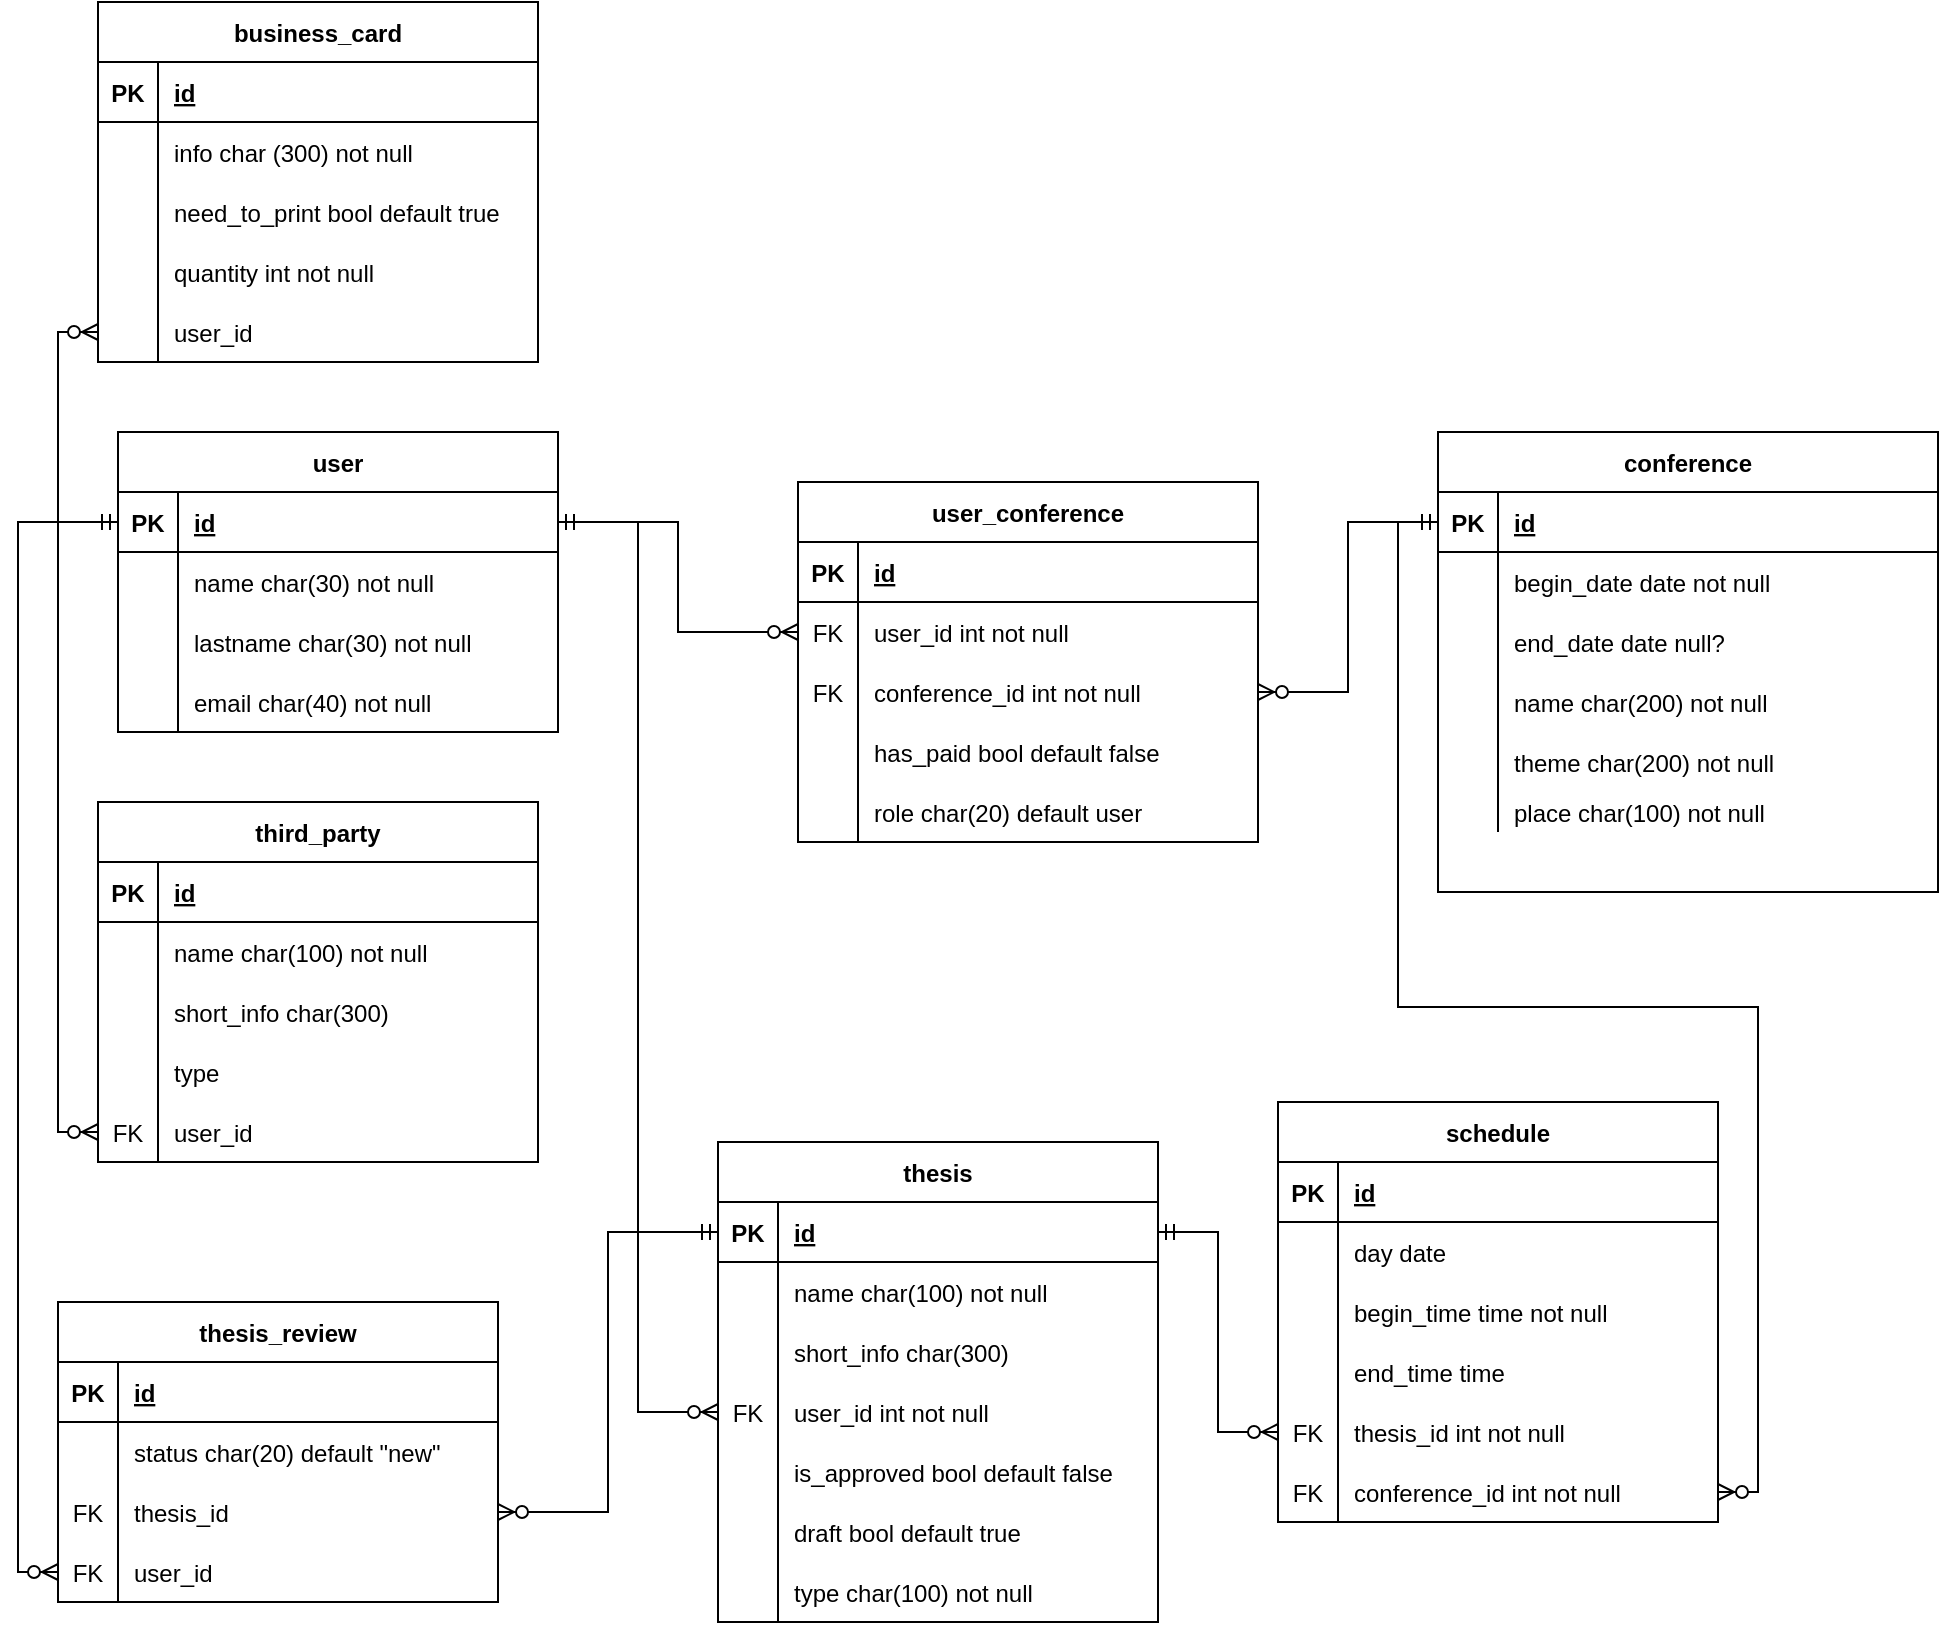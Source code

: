 <mxfile version="14.3.0" type="github">
  <diagram id="R2lEEEUBdFMjLlhIrx00" name="Page-1">
    <mxGraphModel dx="2032" dy="1842" grid="1" gridSize="10" guides="1" tooltips="1" connect="1" arrows="1" fold="1" page="1" pageScale="1" pageWidth="850" pageHeight="1100" math="0" shadow="0" extFonts="Permanent Marker^https://fonts.googleapis.com/css?family=Permanent+Marker">
      <root>
        <mxCell id="0" />
        <mxCell id="1" parent="0" />
        <mxCell id="C-vyLk0tnHw3VtMMgP7b-13" value="user" style="shape=table;startSize=30;container=1;collapsible=1;childLayout=tableLayout;fixedRows=1;rowLines=0;fontStyle=1;align=center;resizeLast=1;" parent="1" vertex="1">
          <mxGeometry x="-90" y="95" width="220" height="150" as="geometry" />
        </mxCell>
        <mxCell id="C-vyLk0tnHw3VtMMgP7b-14" value="" style="shape=partialRectangle;collapsible=0;dropTarget=0;pointerEvents=0;fillColor=none;points=[[0,0.5],[1,0.5]];portConstraint=eastwest;top=0;left=0;right=0;bottom=1;" parent="C-vyLk0tnHw3VtMMgP7b-13" vertex="1">
          <mxGeometry y="30" width="220" height="30" as="geometry" />
        </mxCell>
        <mxCell id="C-vyLk0tnHw3VtMMgP7b-15" value="PK" style="shape=partialRectangle;overflow=hidden;connectable=0;fillColor=none;top=0;left=0;bottom=0;right=0;fontStyle=1;" parent="C-vyLk0tnHw3VtMMgP7b-14" vertex="1">
          <mxGeometry width="30" height="30" as="geometry" />
        </mxCell>
        <mxCell id="C-vyLk0tnHw3VtMMgP7b-16" value="id" style="shape=partialRectangle;overflow=hidden;connectable=0;fillColor=none;top=0;left=0;bottom=0;right=0;align=left;spacingLeft=6;fontStyle=5;" parent="C-vyLk0tnHw3VtMMgP7b-14" vertex="1">
          <mxGeometry x="30" width="190" height="30" as="geometry" />
        </mxCell>
        <mxCell id="C-vyLk0tnHw3VtMMgP7b-17" value="" style="shape=partialRectangle;collapsible=0;dropTarget=0;pointerEvents=0;fillColor=none;points=[[0,0.5],[1,0.5]];portConstraint=eastwest;top=0;left=0;right=0;bottom=0;" parent="C-vyLk0tnHw3VtMMgP7b-13" vertex="1">
          <mxGeometry y="60" width="220" height="30" as="geometry" />
        </mxCell>
        <mxCell id="C-vyLk0tnHw3VtMMgP7b-18" value="" style="shape=partialRectangle;overflow=hidden;connectable=0;fillColor=none;top=0;left=0;bottom=0;right=0;" parent="C-vyLk0tnHw3VtMMgP7b-17" vertex="1">
          <mxGeometry width="30" height="30" as="geometry" />
        </mxCell>
        <mxCell id="C-vyLk0tnHw3VtMMgP7b-19" value="name char(30) not null" style="shape=partialRectangle;overflow=hidden;connectable=0;fillColor=none;top=0;left=0;bottom=0;right=0;align=left;spacingLeft=6;" parent="C-vyLk0tnHw3VtMMgP7b-17" vertex="1">
          <mxGeometry x="30" width="190" height="30" as="geometry" />
        </mxCell>
        <mxCell id="C-vyLk0tnHw3VtMMgP7b-20" value="" style="shape=partialRectangle;collapsible=0;dropTarget=0;pointerEvents=0;fillColor=none;points=[[0,0.5],[1,0.5]];portConstraint=eastwest;top=0;left=0;right=0;bottom=0;" parent="C-vyLk0tnHw3VtMMgP7b-13" vertex="1">
          <mxGeometry y="90" width="220" height="30" as="geometry" />
        </mxCell>
        <mxCell id="C-vyLk0tnHw3VtMMgP7b-21" value="" style="shape=partialRectangle;overflow=hidden;connectable=0;fillColor=none;top=0;left=0;bottom=0;right=0;" parent="C-vyLk0tnHw3VtMMgP7b-20" vertex="1">
          <mxGeometry width="30" height="30" as="geometry" />
        </mxCell>
        <mxCell id="C-vyLk0tnHw3VtMMgP7b-22" value="lastname char(30) not null" style="shape=partialRectangle;overflow=hidden;connectable=0;fillColor=none;top=0;left=0;bottom=0;right=0;align=left;spacingLeft=6;" parent="C-vyLk0tnHw3VtMMgP7b-20" vertex="1">
          <mxGeometry x="30" width="190" height="30" as="geometry" />
        </mxCell>
        <mxCell id="BQBNPFfTGPCwCgeA7Mjn-11" value="" style="shape=partialRectangle;collapsible=0;dropTarget=0;pointerEvents=0;fillColor=none;points=[[0,0.5],[1,0.5]];portConstraint=eastwest;top=0;left=0;right=0;bottom=0;" parent="C-vyLk0tnHw3VtMMgP7b-13" vertex="1">
          <mxGeometry y="120" width="220" height="30" as="geometry" />
        </mxCell>
        <mxCell id="BQBNPFfTGPCwCgeA7Mjn-12" value="" style="shape=partialRectangle;overflow=hidden;connectable=0;fillColor=none;top=0;left=0;bottom=0;right=0;" parent="BQBNPFfTGPCwCgeA7Mjn-11" vertex="1">
          <mxGeometry width="30" height="30" as="geometry" />
        </mxCell>
        <mxCell id="BQBNPFfTGPCwCgeA7Mjn-13" value="email char(40) not null" style="shape=partialRectangle;overflow=hidden;connectable=0;fillColor=none;top=0;left=0;bottom=0;right=0;align=left;spacingLeft=6;" parent="BQBNPFfTGPCwCgeA7Mjn-11" vertex="1">
          <mxGeometry x="30" width="190" height="30" as="geometry" />
        </mxCell>
        <mxCell id="BQBNPFfTGPCwCgeA7Mjn-1" value="conference" style="shape=table;startSize=30;container=1;collapsible=1;childLayout=tableLayout;fixedRows=1;rowLines=0;fontStyle=1;align=center;resizeLast=1;" parent="1" vertex="1">
          <mxGeometry x="570" y="95" width="250" height="230" as="geometry" />
        </mxCell>
        <mxCell id="BQBNPFfTGPCwCgeA7Mjn-2" value="" style="shape=partialRectangle;collapsible=0;dropTarget=0;pointerEvents=0;fillColor=none;points=[[0,0.5],[1,0.5]];portConstraint=eastwest;top=0;left=0;right=0;bottom=1;" parent="BQBNPFfTGPCwCgeA7Mjn-1" vertex="1">
          <mxGeometry y="30" width="250" height="30" as="geometry" />
        </mxCell>
        <mxCell id="BQBNPFfTGPCwCgeA7Mjn-3" value="PK" style="shape=partialRectangle;overflow=hidden;connectable=0;fillColor=none;top=0;left=0;bottom=0;right=0;fontStyle=1;" parent="BQBNPFfTGPCwCgeA7Mjn-2" vertex="1">
          <mxGeometry width="30" height="30" as="geometry" />
        </mxCell>
        <mxCell id="BQBNPFfTGPCwCgeA7Mjn-4" value="id" style="shape=partialRectangle;overflow=hidden;connectable=0;fillColor=none;top=0;left=0;bottom=0;right=0;align=left;spacingLeft=6;fontStyle=5;" parent="BQBNPFfTGPCwCgeA7Mjn-2" vertex="1">
          <mxGeometry x="30" width="220" height="30" as="geometry" />
        </mxCell>
        <mxCell id="BQBNPFfTGPCwCgeA7Mjn-5" value="" style="shape=partialRectangle;collapsible=0;dropTarget=0;pointerEvents=0;fillColor=none;points=[[0,0.5],[1,0.5]];portConstraint=eastwest;top=0;left=0;right=0;bottom=0;" parent="BQBNPFfTGPCwCgeA7Mjn-1" vertex="1">
          <mxGeometry y="60" width="250" height="30" as="geometry" />
        </mxCell>
        <mxCell id="BQBNPFfTGPCwCgeA7Mjn-6" value="" style="shape=partialRectangle;overflow=hidden;connectable=0;fillColor=none;top=0;left=0;bottom=0;right=0;" parent="BQBNPFfTGPCwCgeA7Mjn-5" vertex="1">
          <mxGeometry width="30" height="30" as="geometry" />
        </mxCell>
        <mxCell id="BQBNPFfTGPCwCgeA7Mjn-7" value="begin_date date not null" style="shape=partialRectangle;overflow=hidden;connectable=0;fillColor=none;top=0;left=0;bottom=0;right=0;align=left;spacingLeft=6;" parent="BQBNPFfTGPCwCgeA7Mjn-5" vertex="1">
          <mxGeometry x="30" width="220" height="30" as="geometry" />
        </mxCell>
        <mxCell id="BQBNPFfTGPCwCgeA7Mjn-8" value="" style="shape=partialRectangle;collapsible=0;dropTarget=0;pointerEvents=0;fillColor=none;points=[[0,0.5],[1,0.5]];portConstraint=eastwest;top=0;left=0;right=0;bottom=0;" parent="BQBNPFfTGPCwCgeA7Mjn-1" vertex="1">
          <mxGeometry y="90" width="250" height="30" as="geometry" />
        </mxCell>
        <mxCell id="BQBNPFfTGPCwCgeA7Mjn-9" value="" style="shape=partialRectangle;overflow=hidden;connectable=0;fillColor=none;top=0;left=0;bottom=0;right=0;" parent="BQBNPFfTGPCwCgeA7Mjn-8" vertex="1">
          <mxGeometry width="30" height="30" as="geometry" />
        </mxCell>
        <mxCell id="BQBNPFfTGPCwCgeA7Mjn-10" value="end_date date null?" style="shape=partialRectangle;overflow=hidden;connectable=0;fillColor=none;top=0;left=0;bottom=0;right=0;align=left;spacingLeft=6;" parent="BQBNPFfTGPCwCgeA7Mjn-8" vertex="1">
          <mxGeometry x="30" width="220" height="30" as="geometry" />
        </mxCell>
        <mxCell id="BQBNPFfTGPCwCgeA7Mjn-17" value="" style="shape=partialRectangle;collapsible=0;dropTarget=0;pointerEvents=0;fillColor=none;points=[[0,0.5],[1,0.5]];portConstraint=eastwest;top=0;left=0;right=0;bottom=0;" parent="BQBNPFfTGPCwCgeA7Mjn-1" vertex="1">
          <mxGeometry y="120" width="250" height="30" as="geometry" />
        </mxCell>
        <mxCell id="BQBNPFfTGPCwCgeA7Mjn-18" value="" style="shape=partialRectangle;overflow=hidden;connectable=0;fillColor=none;top=0;left=0;bottom=0;right=0;" parent="BQBNPFfTGPCwCgeA7Mjn-17" vertex="1">
          <mxGeometry width="30" height="30" as="geometry" />
        </mxCell>
        <mxCell id="BQBNPFfTGPCwCgeA7Mjn-19" value="name char(200) not null" style="shape=partialRectangle;overflow=hidden;connectable=0;fillColor=none;top=0;left=0;bottom=0;right=0;align=left;spacingLeft=6;" parent="BQBNPFfTGPCwCgeA7Mjn-17" vertex="1">
          <mxGeometry x="30" width="220" height="30" as="geometry" />
        </mxCell>
        <mxCell id="BQBNPFfTGPCwCgeA7Mjn-20" value="" style="shape=partialRectangle;collapsible=0;dropTarget=0;pointerEvents=0;fillColor=none;points=[[0,0.5],[1,0.5]];portConstraint=eastwest;top=0;left=0;right=0;bottom=0;" parent="BQBNPFfTGPCwCgeA7Mjn-1" vertex="1">
          <mxGeometry y="150" width="250" height="30" as="geometry" />
        </mxCell>
        <mxCell id="BQBNPFfTGPCwCgeA7Mjn-21" value="" style="shape=partialRectangle;overflow=hidden;connectable=0;fillColor=none;top=0;left=0;bottom=0;right=0;" parent="BQBNPFfTGPCwCgeA7Mjn-20" vertex="1">
          <mxGeometry width="30" height="30" as="geometry" />
        </mxCell>
        <mxCell id="BQBNPFfTGPCwCgeA7Mjn-22" value="theme char(200) not null" style="shape=partialRectangle;overflow=hidden;connectable=0;fillColor=none;top=0;left=0;bottom=0;right=0;align=left;spacingLeft=6;" parent="BQBNPFfTGPCwCgeA7Mjn-20" vertex="1">
          <mxGeometry x="30" width="220" height="30" as="geometry" />
        </mxCell>
        <mxCell id="BQBNPFfTGPCwCgeA7Mjn-23" value="" style="shape=partialRectangle;collapsible=0;dropTarget=0;pointerEvents=0;fillColor=none;points=[[0,0.5],[1,0.5]];portConstraint=eastwest;top=0;left=0;right=0;bottom=0;" parent="BQBNPFfTGPCwCgeA7Mjn-1" vertex="1">
          <mxGeometry y="180" width="250" height="20" as="geometry" />
        </mxCell>
        <mxCell id="BQBNPFfTGPCwCgeA7Mjn-24" value="" style="shape=partialRectangle;overflow=hidden;connectable=0;fillColor=none;top=0;left=0;bottom=0;right=0;" parent="BQBNPFfTGPCwCgeA7Mjn-23" vertex="1">
          <mxGeometry width="30" height="20" as="geometry" />
        </mxCell>
        <mxCell id="BQBNPFfTGPCwCgeA7Mjn-25" value="place char(100) not null" style="shape=partialRectangle;overflow=hidden;connectable=0;fillColor=none;top=0;left=0;bottom=0;right=0;align=left;spacingLeft=6;" parent="BQBNPFfTGPCwCgeA7Mjn-23" vertex="1">
          <mxGeometry x="30" width="220" height="20" as="geometry" />
        </mxCell>
        <mxCell id="BQBNPFfTGPCwCgeA7Mjn-26" value="user_conference" style="shape=table;startSize=30;container=1;collapsible=1;childLayout=tableLayout;fixedRows=1;rowLines=0;fontStyle=1;align=center;resizeLast=1;" parent="1" vertex="1">
          <mxGeometry x="250" y="120" width="230" height="180" as="geometry" />
        </mxCell>
        <mxCell id="BQBNPFfTGPCwCgeA7Mjn-27" value="" style="shape=partialRectangle;collapsible=0;dropTarget=0;pointerEvents=0;fillColor=none;points=[[0,0.5],[1,0.5]];portConstraint=eastwest;top=0;left=0;right=0;bottom=1;" parent="BQBNPFfTGPCwCgeA7Mjn-26" vertex="1">
          <mxGeometry y="30" width="230" height="30" as="geometry" />
        </mxCell>
        <mxCell id="BQBNPFfTGPCwCgeA7Mjn-28" value="PK" style="shape=partialRectangle;overflow=hidden;connectable=0;fillColor=none;top=0;left=0;bottom=0;right=0;fontStyle=1;" parent="BQBNPFfTGPCwCgeA7Mjn-27" vertex="1">
          <mxGeometry width="30" height="30" as="geometry" />
        </mxCell>
        <mxCell id="BQBNPFfTGPCwCgeA7Mjn-29" value="id" style="shape=partialRectangle;overflow=hidden;connectable=0;fillColor=none;top=0;left=0;bottom=0;right=0;align=left;spacingLeft=6;fontStyle=5;" parent="BQBNPFfTGPCwCgeA7Mjn-27" vertex="1">
          <mxGeometry x="30" width="200" height="30" as="geometry" />
        </mxCell>
        <mxCell id="BQBNPFfTGPCwCgeA7Mjn-30" value="" style="shape=partialRectangle;collapsible=0;dropTarget=0;pointerEvents=0;fillColor=none;points=[[0,0.5],[1,0.5]];portConstraint=eastwest;top=0;left=0;right=0;bottom=0;" parent="BQBNPFfTGPCwCgeA7Mjn-26" vertex="1">
          <mxGeometry y="60" width="230" height="30" as="geometry" />
        </mxCell>
        <mxCell id="BQBNPFfTGPCwCgeA7Mjn-31" value="FK" style="shape=partialRectangle;overflow=hidden;connectable=0;fillColor=none;top=0;left=0;bottom=0;right=0;" parent="BQBNPFfTGPCwCgeA7Mjn-30" vertex="1">
          <mxGeometry width="30" height="30" as="geometry" />
        </mxCell>
        <mxCell id="BQBNPFfTGPCwCgeA7Mjn-32" value="user_id int not null" style="shape=partialRectangle;overflow=hidden;connectable=0;fillColor=none;top=0;left=0;bottom=0;right=0;align=left;spacingLeft=6;" parent="BQBNPFfTGPCwCgeA7Mjn-30" vertex="1">
          <mxGeometry x="30" width="200" height="30" as="geometry" />
        </mxCell>
        <mxCell id="BQBNPFfTGPCwCgeA7Mjn-33" value="" style="shape=partialRectangle;collapsible=0;dropTarget=0;pointerEvents=0;fillColor=none;points=[[0,0.5],[1,0.5]];portConstraint=eastwest;top=0;left=0;right=0;bottom=0;" parent="BQBNPFfTGPCwCgeA7Mjn-26" vertex="1">
          <mxGeometry y="90" width="230" height="30" as="geometry" />
        </mxCell>
        <mxCell id="BQBNPFfTGPCwCgeA7Mjn-34" value="FK" style="shape=partialRectangle;overflow=hidden;connectable=0;fillColor=none;top=0;left=0;bottom=0;right=0;" parent="BQBNPFfTGPCwCgeA7Mjn-33" vertex="1">
          <mxGeometry width="30" height="30" as="geometry" />
        </mxCell>
        <mxCell id="BQBNPFfTGPCwCgeA7Mjn-35" value="conference_id int not null" style="shape=partialRectangle;overflow=hidden;connectable=0;fillColor=none;top=0;left=0;bottom=0;right=0;align=left;spacingLeft=6;" parent="BQBNPFfTGPCwCgeA7Mjn-33" vertex="1">
          <mxGeometry x="30" width="200" height="30" as="geometry" />
        </mxCell>
        <mxCell id="BQBNPFfTGPCwCgeA7Mjn-36" value="" style="shape=partialRectangle;collapsible=0;dropTarget=0;pointerEvents=0;fillColor=none;points=[[0,0.5],[1,0.5]];portConstraint=eastwest;top=0;left=0;right=0;bottom=0;" parent="BQBNPFfTGPCwCgeA7Mjn-26" vertex="1">
          <mxGeometry y="120" width="230" height="30" as="geometry" />
        </mxCell>
        <mxCell id="BQBNPFfTGPCwCgeA7Mjn-37" value="" style="shape=partialRectangle;overflow=hidden;connectable=0;fillColor=none;top=0;left=0;bottom=0;right=0;" parent="BQBNPFfTGPCwCgeA7Mjn-36" vertex="1">
          <mxGeometry width="30" height="30" as="geometry" />
        </mxCell>
        <mxCell id="BQBNPFfTGPCwCgeA7Mjn-38" value="has_paid bool default false" style="shape=partialRectangle;overflow=hidden;connectable=0;fillColor=none;top=0;left=0;bottom=0;right=0;align=left;spacingLeft=6;" parent="BQBNPFfTGPCwCgeA7Mjn-36" vertex="1">
          <mxGeometry x="30" width="200" height="30" as="geometry" />
        </mxCell>
        <mxCell id="BQBNPFfTGPCwCgeA7Mjn-39" value="" style="shape=partialRectangle;collapsible=0;dropTarget=0;pointerEvents=0;fillColor=none;points=[[0,0.5],[1,0.5]];portConstraint=eastwest;top=0;left=0;right=0;bottom=0;" parent="BQBNPFfTGPCwCgeA7Mjn-26" vertex="1">
          <mxGeometry y="150" width="230" height="30" as="geometry" />
        </mxCell>
        <mxCell id="BQBNPFfTGPCwCgeA7Mjn-40" value="" style="shape=partialRectangle;overflow=hidden;connectable=0;fillColor=none;top=0;left=0;bottom=0;right=0;" parent="BQBNPFfTGPCwCgeA7Mjn-39" vertex="1">
          <mxGeometry width="30" height="30" as="geometry" />
        </mxCell>
        <mxCell id="BQBNPFfTGPCwCgeA7Mjn-41" value="role char(20) default user" style="shape=partialRectangle;overflow=hidden;connectable=0;fillColor=none;top=0;left=0;bottom=0;right=0;align=left;spacingLeft=6;" parent="BQBNPFfTGPCwCgeA7Mjn-39" vertex="1">
          <mxGeometry x="30" width="200" height="30" as="geometry" />
        </mxCell>
        <mxCell id="BQBNPFfTGPCwCgeA7Mjn-42" value="thesis" style="shape=table;startSize=30;container=1;collapsible=1;childLayout=tableLayout;fixedRows=1;rowLines=0;fontStyle=1;align=center;resizeLast=1;" parent="1" vertex="1">
          <mxGeometry x="210" y="450" width="220" height="240" as="geometry" />
        </mxCell>
        <mxCell id="BQBNPFfTGPCwCgeA7Mjn-43" value="" style="shape=partialRectangle;collapsible=0;dropTarget=0;pointerEvents=0;fillColor=none;points=[[0,0.5],[1,0.5]];portConstraint=eastwest;top=0;left=0;right=0;bottom=1;" parent="BQBNPFfTGPCwCgeA7Mjn-42" vertex="1">
          <mxGeometry y="30" width="220" height="30" as="geometry" />
        </mxCell>
        <mxCell id="BQBNPFfTGPCwCgeA7Mjn-44" value="PK" style="shape=partialRectangle;overflow=hidden;connectable=0;fillColor=none;top=0;left=0;bottom=0;right=0;fontStyle=1;" parent="BQBNPFfTGPCwCgeA7Mjn-43" vertex="1">
          <mxGeometry width="30" height="30" as="geometry" />
        </mxCell>
        <mxCell id="BQBNPFfTGPCwCgeA7Mjn-45" value="id" style="shape=partialRectangle;overflow=hidden;connectable=0;fillColor=none;top=0;left=0;bottom=0;right=0;align=left;spacingLeft=6;fontStyle=5;" parent="BQBNPFfTGPCwCgeA7Mjn-43" vertex="1">
          <mxGeometry x="30" width="190" height="30" as="geometry" />
        </mxCell>
        <mxCell id="BQBNPFfTGPCwCgeA7Mjn-46" value="" style="shape=partialRectangle;collapsible=0;dropTarget=0;pointerEvents=0;fillColor=none;points=[[0,0.5],[1,0.5]];portConstraint=eastwest;top=0;left=0;right=0;bottom=0;" parent="BQBNPFfTGPCwCgeA7Mjn-42" vertex="1">
          <mxGeometry y="60" width="220" height="30" as="geometry" />
        </mxCell>
        <mxCell id="BQBNPFfTGPCwCgeA7Mjn-47" value="" style="shape=partialRectangle;overflow=hidden;connectable=0;fillColor=none;top=0;left=0;bottom=0;right=0;" parent="BQBNPFfTGPCwCgeA7Mjn-46" vertex="1">
          <mxGeometry width="30" height="30" as="geometry" />
        </mxCell>
        <mxCell id="BQBNPFfTGPCwCgeA7Mjn-48" value="name char(100) not null" style="shape=partialRectangle;overflow=hidden;connectable=0;fillColor=none;top=0;left=0;bottom=0;right=0;align=left;spacingLeft=6;" parent="BQBNPFfTGPCwCgeA7Mjn-46" vertex="1">
          <mxGeometry x="30" width="190" height="30" as="geometry" />
        </mxCell>
        <mxCell id="BQBNPFfTGPCwCgeA7Mjn-49" value="" style="shape=partialRectangle;collapsible=0;dropTarget=0;pointerEvents=0;fillColor=none;points=[[0,0.5],[1,0.5]];portConstraint=eastwest;top=0;left=0;right=0;bottom=0;" parent="BQBNPFfTGPCwCgeA7Mjn-42" vertex="1">
          <mxGeometry y="90" width="220" height="30" as="geometry" />
        </mxCell>
        <mxCell id="BQBNPFfTGPCwCgeA7Mjn-50" value="" style="shape=partialRectangle;overflow=hidden;connectable=0;fillColor=none;top=0;left=0;bottom=0;right=0;" parent="BQBNPFfTGPCwCgeA7Mjn-49" vertex="1">
          <mxGeometry width="30" height="30" as="geometry" />
        </mxCell>
        <mxCell id="BQBNPFfTGPCwCgeA7Mjn-51" value="short_info char(300) " style="shape=partialRectangle;overflow=hidden;connectable=0;fillColor=none;top=0;left=0;bottom=0;right=0;align=left;spacingLeft=6;" parent="BQBNPFfTGPCwCgeA7Mjn-49" vertex="1">
          <mxGeometry x="30" width="190" height="30" as="geometry" />
        </mxCell>
        <mxCell id="BQBNPFfTGPCwCgeA7Mjn-52" value="" style="shape=partialRectangle;collapsible=0;dropTarget=0;pointerEvents=0;fillColor=none;points=[[0,0.5],[1,0.5]];portConstraint=eastwest;top=0;left=0;right=0;bottom=0;" parent="BQBNPFfTGPCwCgeA7Mjn-42" vertex="1">
          <mxGeometry y="120" width="220" height="30" as="geometry" />
        </mxCell>
        <mxCell id="BQBNPFfTGPCwCgeA7Mjn-53" value="FK" style="shape=partialRectangle;overflow=hidden;connectable=0;fillColor=none;top=0;left=0;bottom=0;right=0;" parent="BQBNPFfTGPCwCgeA7Mjn-52" vertex="1">
          <mxGeometry width="30" height="30" as="geometry" />
        </mxCell>
        <mxCell id="BQBNPFfTGPCwCgeA7Mjn-54" value="user_id int not null" style="shape=partialRectangle;overflow=hidden;connectable=0;fillColor=none;top=0;left=0;bottom=0;right=0;align=left;spacingLeft=6;" parent="BQBNPFfTGPCwCgeA7Mjn-52" vertex="1">
          <mxGeometry x="30" width="190" height="30" as="geometry" />
        </mxCell>
        <mxCell id="BQBNPFfTGPCwCgeA7Mjn-58" value="" style="shape=partialRectangle;collapsible=0;dropTarget=0;pointerEvents=0;fillColor=none;points=[[0,0.5],[1,0.5]];portConstraint=eastwest;top=0;left=0;right=0;bottom=0;" parent="BQBNPFfTGPCwCgeA7Mjn-42" vertex="1">
          <mxGeometry y="150" width="220" height="30" as="geometry" />
        </mxCell>
        <mxCell id="BQBNPFfTGPCwCgeA7Mjn-59" value="" style="shape=partialRectangle;overflow=hidden;connectable=0;fillColor=none;top=0;left=0;bottom=0;right=0;" parent="BQBNPFfTGPCwCgeA7Mjn-58" vertex="1">
          <mxGeometry width="30" height="30" as="geometry" />
        </mxCell>
        <mxCell id="BQBNPFfTGPCwCgeA7Mjn-60" value="is_approved bool default false" style="shape=partialRectangle;overflow=hidden;connectable=0;fillColor=none;top=0;left=0;bottom=0;right=0;align=left;spacingLeft=6;" parent="BQBNPFfTGPCwCgeA7Mjn-58" vertex="1">
          <mxGeometry x="30" width="190" height="30" as="geometry" />
        </mxCell>
        <mxCell id="BQBNPFfTGPCwCgeA7Mjn-80" value="" style="shape=partialRectangle;collapsible=0;dropTarget=0;pointerEvents=0;fillColor=none;points=[[0,0.5],[1,0.5]];portConstraint=eastwest;top=0;left=0;right=0;bottom=0;" parent="BQBNPFfTGPCwCgeA7Mjn-42" vertex="1">
          <mxGeometry y="180" width="220" height="30" as="geometry" />
        </mxCell>
        <mxCell id="BQBNPFfTGPCwCgeA7Mjn-81" value="" style="shape=partialRectangle;overflow=hidden;connectable=0;fillColor=none;top=0;left=0;bottom=0;right=0;" parent="BQBNPFfTGPCwCgeA7Mjn-80" vertex="1">
          <mxGeometry width="30" height="30" as="geometry" />
        </mxCell>
        <mxCell id="BQBNPFfTGPCwCgeA7Mjn-82" value="draft bool default true" style="shape=partialRectangle;overflow=hidden;connectable=0;fillColor=none;top=0;left=0;bottom=0;right=0;align=left;spacingLeft=6;" parent="BQBNPFfTGPCwCgeA7Mjn-80" vertex="1">
          <mxGeometry x="30" width="190" height="30" as="geometry" />
        </mxCell>
        <mxCell id="gNWEmfh6eFsOuUEY49X5-20" value="" style="shape=partialRectangle;collapsible=0;dropTarget=0;pointerEvents=0;fillColor=none;points=[[0,0.5],[1,0.5]];portConstraint=eastwest;top=0;left=0;right=0;bottom=0;" vertex="1" parent="BQBNPFfTGPCwCgeA7Mjn-42">
          <mxGeometry y="210" width="220" height="30" as="geometry" />
        </mxCell>
        <mxCell id="gNWEmfh6eFsOuUEY49X5-21" value="" style="shape=partialRectangle;overflow=hidden;connectable=0;fillColor=none;top=0;left=0;bottom=0;right=0;" vertex="1" parent="gNWEmfh6eFsOuUEY49X5-20">
          <mxGeometry width="30" height="30" as="geometry" />
        </mxCell>
        <mxCell id="gNWEmfh6eFsOuUEY49X5-22" value="type char(100) not null" style="shape=partialRectangle;overflow=hidden;connectable=0;fillColor=none;top=0;left=0;bottom=0;right=0;align=left;spacingLeft=6;" vertex="1" parent="gNWEmfh6eFsOuUEY49X5-20">
          <mxGeometry x="30" width="190" height="30" as="geometry" />
        </mxCell>
        <mxCell id="BQBNPFfTGPCwCgeA7Mjn-61" value="schedule" style="shape=table;startSize=30;container=1;collapsible=1;childLayout=tableLayout;fixedRows=1;rowLines=0;fontStyle=1;align=center;resizeLast=1;" parent="1" vertex="1">
          <mxGeometry x="490" y="430" width="220" height="210" as="geometry" />
        </mxCell>
        <mxCell id="BQBNPFfTGPCwCgeA7Mjn-62" value="" style="shape=partialRectangle;collapsible=0;dropTarget=0;pointerEvents=0;fillColor=none;points=[[0,0.5],[1,0.5]];portConstraint=eastwest;top=0;left=0;right=0;bottom=1;" parent="BQBNPFfTGPCwCgeA7Mjn-61" vertex="1">
          <mxGeometry y="30" width="220" height="30" as="geometry" />
        </mxCell>
        <mxCell id="BQBNPFfTGPCwCgeA7Mjn-63" value="PK" style="shape=partialRectangle;overflow=hidden;connectable=0;fillColor=none;top=0;left=0;bottom=0;right=0;fontStyle=1;" parent="BQBNPFfTGPCwCgeA7Mjn-62" vertex="1">
          <mxGeometry width="30" height="30" as="geometry" />
        </mxCell>
        <mxCell id="BQBNPFfTGPCwCgeA7Mjn-64" value="id" style="shape=partialRectangle;overflow=hidden;connectable=0;fillColor=none;top=0;left=0;bottom=0;right=0;align=left;spacingLeft=6;fontStyle=5;" parent="BQBNPFfTGPCwCgeA7Mjn-62" vertex="1">
          <mxGeometry x="30" width="190" height="30" as="geometry" />
        </mxCell>
        <mxCell id="BQBNPFfTGPCwCgeA7Mjn-65" value="" style="shape=partialRectangle;collapsible=0;dropTarget=0;pointerEvents=0;fillColor=none;points=[[0,0.5],[1,0.5]];portConstraint=eastwest;top=0;left=0;right=0;bottom=0;" parent="BQBNPFfTGPCwCgeA7Mjn-61" vertex="1">
          <mxGeometry y="60" width="220" height="30" as="geometry" />
        </mxCell>
        <mxCell id="BQBNPFfTGPCwCgeA7Mjn-66" value="" style="shape=partialRectangle;overflow=hidden;connectable=0;fillColor=none;top=0;left=0;bottom=0;right=0;" parent="BQBNPFfTGPCwCgeA7Mjn-65" vertex="1">
          <mxGeometry width="30" height="30" as="geometry" />
        </mxCell>
        <mxCell id="BQBNPFfTGPCwCgeA7Mjn-67" value="day date" style="shape=partialRectangle;overflow=hidden;connectable=0;fillColor=none;top=0;left=0;bottom=0;right=0;align=left;spacingLeft=6;" parent="BQBNPFfTGPCwCgeA7Mjn-65" vertex="1">
          <mxGeometry x="30" width="190" height="30" as="geometry" />
        </mxCell>
        <mxCell id="BQBNPFfTGPCwCgeA7Mjn-68" value="" style="shape=partialRectangle;collapsible=0;dropTarget=0;pointerEvents=0;fillColor=none;points=[[0,0.5],[1,0.5]];portConstraint=eastwest;top=0;left=0;right=0;bottom=0;" parent="BQBNPFfTGPCwCgeA7Mjn-61" vertex="1">
          <mxGeometry y="90" width="220" height="30" as="geometry" />
        </mxCell>
        <mxCell id="BQBNPFfTGPCwCgeA7Mjn-69" value="" style="shape=partialRectangle;overflow=hidden;connectable=0;fillColor=none;top=0;left=0;bottom=0;right=0;" parent="BQBNPFfTGPCwCgeA7Mjn-68" vertex="1">
          <mxGeometry width="30" height="30" as="geometry" />
        </mxCell>
        <mxCell id="BQBNPFfTGPCwCgeA7Mjn-70" value="begin_time time not null" style="shape=partialRectangle;overflow=hidden;connectable=0;fillColor=none;top=0;left=0;bottom=0;right=0;align=left;spacingLeft=6;" parent="BQBNPFfTGPCwCgeA7Mjn-68" vertex="1">
          <mxGeometry x="30" width="190" height="30" as="geometry" />
        </mxCell>
        <mxCell id="BQBNPFfTGPCwCgeA7Mjn-71" value="" style="shape=partialRectangle;collapsible=0;dropTarget=0;pointerEvents=0;fillColor=none;points=[[0,0.5],[1,0.5]];portConstraint=eastwest;top=0;left=0;right=0;bottom=0;" parent="BQBNPFfTGPCwCgeA7Mjn-61" vertex="1">
          <mxGeometry y="120" width="220" height="30" as="geometry" />
        </mxCell>
        <mxCell id="BQBNPFfTGPCwCgeA7Mjn-72" value="" style="shape=partialRectangle;overflow=hidden;connectable=0;fillColor=none;top=0;left=0;bottom=0;right=0;" parent="BQBNPFfTGPCwCgeA7Mjn-71" vertex="1">
          <mxGeometry width="30" height="30" as="geometry" />
        </mxCell>
        <mxCell id="BQBNPFfTGPCwCgeA7Mjn-73" value="end_time time " style="shape=partialRectangle;overflow=hidden;connectable=0;fillColor=none;top=0;left=0;bottom=0;right=0;align=left;spacingLeft=6;" parent="BQBNPFfTGPCwCgeA7Mjn-71" vertex="1">
          <mxGeometry x="30" width="190" height="30" as="geometry" />
        </mxCell>
        <mxCell id="BQBNPFfTGPCwCgeA7Mjn-77" value="" style="shape=partialRectangle;collapsible=0;dropTarget=0;pointerEvents=0;fillColor=none;points=[[0,0.5],[1,0.5]];portConstraint=eastwest;top=0;left=0;right=0;bottom=0;" parent="BQBNPFfTGPCwCgeA7Mjn-61" vertex="1">
          <mxGeometry y="150" width="220" height="30" as="geometry" />
        </mxCell>
        <mxCell id="BQBNPFfTGPCwCgeA7Mjn-78" value="FK" style="shape=partialRectangle;overflow=hidden;connectable=0;fillColor=none;top=0;left=0;bottom=0;right=0;" parent="BQBNPFfTGPCwCgeA7Mjn-77" vertex="1">
          <mxGeometry width="30" height="30" as="geometry" />
        </mxCell>
        <mxCell id="BQBNPFfTGPCwCgeA7Mjn-79" value="thesis_id int not null" style="shape=partialRectangle;overflow=hidden;connectable=0;fillColor=none;top=0;left=0;bottom=0;right=0;align=left;spacingLeft=6;" parent="BQBNPFfTGPCwCgeA7Mjn-77" vertex="1">
          <mxGeometry x="30" width="190" height="30" as="geometry" />
        </mxCell>
        <mxCell id="BQBNPFfTGPCwCgeA7Mjn-83" value="" style="shape=partialRectangle;collapsible=0;dropTarget=0;pointerEvents=0;fillColor=none;points=[[0,0.5],[1,0.5]];portConstraint=eastwest;top=0;left=0;right=0;bottom=0;" parent="BQBNPFfTGPCwCgeA7Mjn-61" vertex="1">
          <mxGeometry y="180" width="220" height="30" as="geometry" />
        </mxCell>
        <mxCell id="BQBNPFfTGPCwCgeA7Mjn-84" value="FK" style="shape=partialRectangle;overflow=hidden;connectable=0;fillColor=none;top=0;left=0;bottom=0;right=0;" parent="BQBNPFfTGPCwCgeA7Mjn-83" vertex="1">
          <mxGeometry width="30" height="30" as="geometry" />
        </mxCell>
        <mxCell id="BQBNPFfTGPCwCgeA7Mjn-85" value="conference_id int not null" style="shape=partialRectangle;overflow=hidden;connectable=0;fillColor=none;top=0;left=0;bottom=0;right=0;align=left;spacingLeft=6;" parent="BQBNPFfTGPCwCgeA7Mjn-83" vertex="1">
          <mxGeometry x="30" width="190" height="30" as="geometry" />
        </mxCell>
        <mxCell id="BQBNPFfTGPCwCgeA7Mjn-86" style="edgeStyle=orthogonalEdgeStyle;rounded=0;orthogonalLoop=1;jettySize=auto;html=1;entryX=1;entryY=0.5;entryDx=0;entryDy=0;startArrow=ERmandOne;startFill=0;endArrow=ERzeroToMany;endFill=1;" parent="1" source="BQBNPFfTGPCwCgeA7Mjn-2" target="BQBNPFfTGPCwCgeA7Mjn-33" edge="1">
          <mxGeometry relative="1" as="geometry" />
        </mxCell>
        <mxCell id="BQBNPFfTGPCwCgeA7Mjn-87" style="edgeStyle=orthogonalEdgeStyle;rounded=0;orthogonalLoop=1;jettySize=auto;html=1;entryX=0;entryY=0.5;entryDx=0;entryDy=0;startArrow=ERmandOne;startFill=0;endArrow=ERzeroToMany;endFill=1;" parent="1" source="C-vyLk0tnHw3VtMMgP7b-14" target="BQBNPFfTGPCwCgeA7Mjn-30" edge="1">
          <mxGeometry relative="1" as="geometry" />
        </mxCell>
        <mxCell id="BQBNPFfTGPCwCgeA7Mjn-88" style="edgeStyle=orthogonalEdgeStyle;rounded=0;orthogonalLoop=1;jettySize=auto;html=1;entryX=0;entryY=0.5;entryDx=0;entryDy=0;startArrow=ERmandOne;startFill=0;endArrow=ERzeroToMany;endFill=1;" parent="1" source="C-vyLk0tnHw3VtMMgP7b-14" target="BQBNPFfTGPCwCgeA7Mjn-52" edge="1">
          <mxGeometry relative="1" as="geometry" />
        </mxCell>
        <mxCell id="BQBNPFfTGPCwCgeA7Mjn-89" style="edgeStyle=orthogonalEdgeStyle;rounded=0;orthogonalLoop=1;jettySize=auto;html=1;entryX=1;entryY=0.5;entryDx=0;entryDy=0;startArrow=ERmandOne;startFill=0;endArrow=ERzeroToMany;endFill=1;" parent="1" source="BQBNPFfTGPCwCgeA7Mjn-2" target="BQBNPFfTGPCwCgeA7Mjn-83" edge="1">
          <mxGeometry relative="1" as="geometry" />
        </mxCell>
        <mxCell id="BQBNPFfTGPCwCgeA7Mjn-90" style="edgeStyle=orthogonalEdgeStyle;rounded=0;orthogonalLoop=1;jettySize=auto;html=1;entryX=0;entryY=0.5;entryDx=0;entryDy=0;startArrow=ERmandOne;startFill=0;endArrow=ERzeroToMany;endFill=1;" parent="1" source="BQBNPFfTGPCwCgeA7Mjn-43" target="BQBNPFfTGPCwCgeA7Mjn-77" edge="1">
          <mxGeometry relative="1" as="geometry" />
        </mxCell>
        <mxCell id="gNWEmfh6eFsOuUEY49X5-1" value="third_party" style="shape=table;startSize=30;container=1;collapsible=1;childLayout=tableLayout;fixedRows=1;rowLines=0;fontStyle=1;align=center;resizeLast=1;" vertex="1" parent="1">
          <mxGeometry x="-100" y="280" width="220" height="180" as="geometry" />
        </mxCell>
        <mxCell id="gNWEmfh6eFsOuUEY49X5-2" value="" style="shape=partialRectangle;collapsible=0;dropTarget=0;pointerEvents=0;fillColor=none;points=[[0,0.5],[1,0.5]];portConstraint=eastwest;top=0;left=0;right=0;bottom=1;" vertex="1" parent="gNWEmfh6eFsOuUEY49X5-1">
          <mxGeometry y="30" width="220" height="30" as="geometry" />
        </mxCell>
        <mxCell id="gNWEmfh6eFsOuUEY49X5-3" value="PK" style="shape=partialRectangle;overflow=hidden;connectable=0;fillColor=none;top=0;left=0;bottom=0;right=0;fontStyle=1;" vertex="1" parent="gNWEmfh6eFsOuUEY49X5-2">
          <mxGeometry width="30" height="30" as="geometry" />
        </mxCell>
        <mxCell id="gNWEmfh6eFsOuUEY49X5-4" value="id" style="shape=partialRectangle;overflow=hidden;connectable=0;fillColor=none;top=0;left=0;bottom=0;right=0;align=left;spacingLeft=6;fontStyle=5;" vertex="1" parent="gNWEmfh6eFsOuUEY49X5-2">
          <mxGeometry x="30" width="190" height="30" as="geometry" />
        </mxCell>
        <mxCell id="gNWEmfh6eFsOuUEY49X5-5" value="" style="shape=partialRectangle;collapsible=0;dropTarget=0;pointerEvents=0;fillColor=none;points=[[0,0.5],[1,0.5]];portConstraint=eastwest;top=0;left=0;right=0;bottom=0;" vertex="1" parent="gNWEmfh6eFsOuUEY49X5-1">
          <mxGeometry y="60" width="220" height="30" as="geometry" />
        </mxCell>
        <mxCell id="gNWEmfh6eFsOuUEY49X5-6" value="" style="shape=partialRectangle;overflow=hidden;connectable=0;fillColor=none;top=0;left=0;bottom=0;right=0;" vertex="1" parent="gNWEmfh6eFsOuUEY49X5-5">
          <mxGeometry width="30" height="30" as="geometry" />
        </mxCell>
        <mxCell id="gNWEmfh6eFsOuUEY49X5-7" value="name char(100) not null" style="shape=partialRectangle;overflow=hidden;connectable=0;fillColor=none;top=0;left=0;bottom=0;right=0;align=left;spacingLeft=6;" vertex="1" parent="gNWEmfh6eFsOuUEY49X5-5">
          <mxGeometry x="30" width="190" height="30" as="geometry" />
        </mxCell>
        <mxCell id="gNWEmfh6eFsOuUEY49X5-8" value="" style="shape=partialRectangle;collapsible=0;dropTarget=0;pointerEvents=0;fillColor=none;points=[[0,0.5],[1,0.5]];portConstraint=eastwest;top=0;left=0;right=0;bottom=0;" vertex="1" parent="gNWEmfh6eFsOuUEY49X5-1">
          <mxGeometry y="90" width="220" height="30" as="geometry" />
        </mxCell>
        <mxCell id="gNWEmfh6eFsOuUEY49X5-9" value="" style="shape=partialRectangle;overflow=hidden;connectable=0;fillColor=none;top=0;left=0;bottom=0;right=0;" vertex="1" parent="gNWEmfh6eFsOuUEY49X5-8">
          <mxGeometry width="30" height="30" as="geometry" />
        </mxCell>
        <mxCell id="gNWEmfh6eFsOuUEY49X5-10" value="short_info char(300) " style="shape=partialRectangle;overflow=hidden;connectable=0;fillColor=none;top=0;left=0;bottom=0;right=0;align=left;spacingLeft=6;" vertex="1" parent="gNWEmfh6eFsOuUEY49X5-8">
          <mxGeometry x="30" width="190" height="30" as="geometry" />
        </mxCell>
        <mxCell id="gNWEmfh6eFsOuUEY49X5-14" value="" style="shape=partialRectangle;collapsible=0;dropTarget=0;pointerEvents=0;fillColor=none;points=[[0,0.5],[1,0.5]];portConstraint=eastwest;top=0;left=0;right=0;bottom=0;" vertex="1" parent="gNWEmfh6eFsOuUEY49X5-1">
          <mxGeometry y="120" width="220" height="30" as="geometry" />
        </mxCell>
        <mxCell id="gNWEmfh6eFsOuUEY49X5-15" value="" style="shape=partialRectangle;overflow=hidden;connectable=0;fillColor=none;top=0;left=0;bottom=0;right=0;" vertex="1" parent="gNWEmfh6eFsOuUEY49X5-14">
          <mxGeometry width="30" height="30" as="geometry" />
        </mxCell>
        <mxCell id="gNWEmfh6eFsOuUEY49X5-16" value="type " style="shape=partialRectangle;overflow=hidden;connectable=0;fillColor=none;top=0;left=0;bottom=0;right=0;align=left;spacingLeft=6;" vertex="1" parent="gNWEmfh6eFsOuUEY49X5-14">
          <mxGeometry x="30" width="190" height="30" as="geometry" />
        </mxCell>
        <mxCell id="gNWEmfh6eFsOuUEY49X5-39" value="" style="shape=partialRectangle;collapsible=0;dropTarget=0;pointerEvents=0;fillColor=none;points=[[0,0.5],[1,0.5]];portConstraint=eastwest;top=0;left=0;right=0;bottom=0;" vertex="1" parent="gNWEmfh6eFsOuUEY49X5-1">
          <mxGeometry y="150" width="220" height="30" as="geometry" />
        </mxCell>
        <mxCell id="gNWEmfh6eFsOuUEY49X5-40" value="FK" style="shape=partialRectangle;overflow=hidden;connectable=0;fillColor=none;top=0;left=0;bottom=0;right=0;" vertex="1" parent="gNWEmfh6eFsOuUEY49X5-39">
          <mxGeometry width="30" height="30" as="geometry" />
        </mxCell>
        <mxCell id="gNWEmfh6eFsOuUEY49X5-41" value="user_id" style="shape=partialRectangle;overflow=hidden;connectable=0;fillColor=none;top=0;left=0;bottom=0;right=0;align=left;spacingLeft=6;" vertex="1" parent="gNWEmfh6eFsOuUEY49X5-39">
          <mxGeometry x="30" width="190" height="30" as="geometry" />
        </mxCell>
        <mxCell id="gNWEmfh6eFsOuUEY49X5-42" style="edgeStyle=orthogonalEdgeStyle;rounded=0;orthogonalLoop=1;jettySize=auto;html=1;entryX=0;entryY=0.5;entryDx=0;entryDy=0;startArrow=ERmandOne;startFill=0;endArrow=ERzeroToMany;endFill=1;" edge="1" parent="1" source="C-vyLk0tnHw3VtMMgP7b-14" target="gNWEmfh6eFsOuUEY49X5-39">
          <mxGeometry relative="1" as="geometry" />
        </mxCell>
        <mxCell id="gNWEmfh6eFsOuUEY49X5-43" value="thesis_review" style="shape=table;startSize=30;container=1;collapsible=1;childLayout=tableLayout;fixedRows=1;rowLines=0;fontStyle=1;align=center;resizeLast=1;" vertex="1" parent="1">
          <mxGeometry x="-120" y="530" width="220" height="150" as="geometry" />
        </mxCell>
        <mxCell id="gNWEmfh6eFsOuUEY49X5-44" value="" style="shape=partialRectangle;collapsible=0;dropTarget=0;pointerEvents=0;fillColor=none;points=[[0,0.5],[1,0.5]];portConstraint=eastwest;top=0;left=0;right=0;bottom=1;" vertex="1" parent="gNWEmfh6eFsOuUEY49X5-43">
          <mxGeometry y="30" width="220" height="30" as="geometry" />
        </mxCell>
        <mxCell id="gNWEmfh6eFsOuUEY49X5-45" value="PK" style="shape=partialRectangle;overflow=hidden;connectable=0;fillColor=none;top=0;left=0;bottom=0;right=0;fontStyle=1;" vertex="1" parent="gNWEmfh6eFsOuUEY49X5-44">
          <mxGeometry width="30" height="30" as="geometry" />
        </mxCell>
        <mxCell id="gNWEmfh6eFsOuUEY49X5-46" value="id" style="shape=partialRectangle;overflow=hidden;connectable=0;fillColor=none;top=0;left=0;bottom=0;right=0;align=left;spacingLeft=6;fontStyle=5;" vertex="1" parent="gNWEmfh6eFsOuUEY49X5-44">
          <mxGeometry x="30" width="190" height="30" as="geometry" />
        </mxCell>
        <mxCell id="gNWEmfh6eFsOuUEY49X5-50" value="" style="shape=partialRectangle;collapsible=0;dropTarget=0;pointerEvents=0;fillColor=none;points=[[0,0.5],[1,0.5]];portConstraint=eastwest;top=0;left=0;right=0;bottom=0;" vertex="1" parent="gNWEmfh6eFsOuUEY49X5-43">
          <mxGeometry y="60" width="220" height="30" as="geometry" />
        </mxCell>
        <mxCell id="gNWEmfh6eFsOuUEY49X5-51" value="" style="shape=partialRectangle;overflow=hidden;connectable=0;fillColor=none;top=0;left=0;bottom=0;right=0;" vertex="1" parent="gNWEmfh6eFsOuUEY49X5-50">
          <mxGeometry width="30" height="30" as="geometry" />
        </mxCell>
        <mxCell id="gNWEmfh6eFsOuUEY49X5-52" value="status char(20) default &quot;new&quot;" style="shape=partialRectangle;overflow=hidden;connectable=0;fillColor=none;top=0;left=0;bottom=0;right=0;align=left;spacingLeft=6;" vertex="1" parent="gNWEmfh6eFsOuUEY49X5-50">
          <mxGeometry x="30" width="190" height="30" as="geometry" />
        </mxCell>
        <mxCell id="gNWEmfh6eFsOuUEY49X5-53" value="" style="shape=partialRectangle;collapsible=0;dropTarget=0;pointerEvents=0;fillColor=none;points=[[0,0.5],[1,0.5]];portConstraint=eastwest;top=0;left=0;right=0;bottom=0;" vertex="1" parent="gNWEmfh6eFsOuUEY49X5-43">
          <mxGeometry y="90" width="220" height="30" as="geometry" />
        </mxCell>
        <mxCell id="gNWEmfh6eFsOuUEY49X5-54" value="FK" style="shape=partialRectangle;overflow=hidden;connectable=0;fillColor=none;top=0;left=0;bottom=0;right=0;" vertex="1" parent="gNWEmfh6eFsOuUEY49X5-53">
          <mxGeometry width="30" height="30" as="geometry" />
        </mxCell>
        <mxCell id="gNWEmfh6eFsOuUEY49X5-55" value="thesis_id" style="shape=partialRectangle;overflow=hidden;connectable=0;fillColor=none;top=0;left=0;bottom=0;right=0;align=left;spacingLeft=6;" vertex="1" parent="gNWEmfh6eFsOuUEY49X5-53">
          <mxGeometry x="30" width="190" height="30" as="geometry" />
        </mxCell>
        <mxCell id="gNWEmfh6eFsOuUEY49X5-56" value="" style="shape=partialRectangle;collapsible=0;dropTarget=0;pointerEvents=0;fillColor=none;points=[[0,0.5],[1,0.5]];portConstraint=eastwest;top=0;left=0;right=0;bottom=0;" vertex="1" parent="gNWEmfh6eFsOuUEY49X5-43">
          <mxGeometry y="120" width="220" height="30" as="geometry" />
        </mxCell>
        <mxCell id="gNWEmfh6eFsOuUEY49X5-57" value="FK" style="shape=partialRectangle;overflow=hidden;connectable=0;fillColor=none;top=0;left=0;bottom=0;right=0;" vertex="1" parent="gNWEmfh6eFsOuUEY49X5-56">
          <mxGeometry width="30" height="30" as="geometry" />
        </mxCell>
        <mxCell id="gNWEmfh6eFsOuUEY49X5-58" value="user_id" style="shape=partialRectangle;overflow=hidden;connectable=0;fillColor=none;top=0;left=0;bottom=0;right=0;align=left;spacingLeft=6;" vertex="1" parent="gNWEmfh6eFsOuUEY49X5-56">
          <mxGeometry x="30" width="190" height="30" as="geometry" />
        </mxCell>
        <mxCell id="gNWEmfh6eFsOuUEY49X5-59" style="edgeStyle=orthogonalEdgeStyle;rounded=0;orthogonalLoop=1;jettySize=auto;html=1;entryX=1;entryY=0.5;entryDx=0;entryDy=0;startArrow=ERmandOne;startFill=0;endArrow=ERzeroToMany;endFill=1;" edge="1" parent="1" source="BQBNPFfTGPCwCgeA7Mjn-43" target="gNWEmfh6eFsOuUEY49X5-53">
          <mxGeometry relative="1" as="geometry" />
        </mxCell>
        <mxCell id="gNWEmfh6eFsOuUEY49X5-60" style="edgeStyle=orthogonalEdgeStyle;rounded=0;orthogonalLoop=1;jettySize=auto;html=1;entryX=0;entryY=0.5;entryDx=0;entryDy=0;startArrow=ERmandOne;startFill=0;endArrow=ERzeroToMany;endFill=1;" edge="1" parent="1" source="C-vyLk0tnHw3VtMMgP7b-14" target="gNWEmfh6eFsOuUEY49X5-56">
          <mxGeometry relative="1" as="geometry" />
        </mxCell>
        <mxCell id="gNWEmfh6eFsOuUEY49X5-87" value="business_card" style="shape=table;startSize=30;container=1;collapsible=1;childLayout=tableLayout;fixedRows=1;rowLines=0;fontStyle=1;align=center;resizeLast=1;" vertex="1" parent="1">
          <mxGeometry x="-100" y="-120" width="220" height="180" as="geometry" />
        </mxCell>
        <mxCell id="gNWEmfh6eFsOuUEY49X5-88" value="" style="shape=partialRectangle;collapsible=0;dropTarget=0;pointerEvents=0;fillColor=none;points=[[0,0.5],[1,0.5]];portConstraint=eastwest;top=0;left=0;right=0;bottom=1;" vertex="1" parent="gNWEmfh6eFsOuUEY49X5-87">
          <mxGeometry y="30" width="220" height="30" as="geometry" />
        </mxCell>
        <mxCell id="gNWEmfh6eFsOuUEY49X5-89" value="PK" style="shape=partialRectangle;overflow=hidden;connectable=0;fillColor=none;top=0;left=0;bottom=0;right=0;fontStyle=1;" vertex="1" parent="gNWEmfh6eFsOuUEY49X5-88">
          <mxGeometry width="30" height="30" as="geometry" />
        </mxCell>
        <mxCell id="gNWEmfh6eFsOuUEY49X5-90" value="id" style="shape=partialRectangle;overflow=hidden;connectable=0;fillColor=none;top=0;left=0;bottom=0;right=0;align=left;spacingLeft=6;fontStyle=5;" vertex="1" parent="gNWEmfh6eFsOuUEY49X5-88">
          <mxGeometry x="30" width="190" height="30" as="geometry" />
        </mxCell>
        <mxCell id="gNWEmfh6eFsOuUEY49X5-91" value="" style="shape=partialRectangle;collapsible=0;dropTarget=0;pointerEvents=0;fillColor=none;points=[[0,0.5],[1,0.5]];portConstraint=eastwest;top=0;left=0;right=0;bottom=0;" vertex="1" parent="gNWEmfh6eFsOuUEY49X5-87">
          <mxGeometry y="60" width="220" height="30" as="geometry" />
        </mxCell>
        <mxCell id="gNWEmfh6eFsOuUEY49X5-92" value="" style="shape=partialRectangle;overflow=hidden;connectable=0;fillColor=none;top=0;left=0;bottom=0;right=0;" vertex="1" parent="gNWEmfh6eFsOuUEY49X5-91">
          <mxGeometry width="30" height="30" as="geometry" />
        </mxCell>
        <mxCell id="gNWEmfh6eFsOuUEY49X5-93" value="info char (300) not null" style="shape=partialRectangle;overflow=hidden;connectable=0;fillColor=none;top=0;left=0;bottom=0;right=0;align=left;spacingLeft=6;" vertex="1" parent="gNWEmfh6eFsOuUEY49X5-91">
          <mxGeometry x="30" width="190" height="30" as="geometry" />
        </mxCell>
        <mxCell id="gNWEmfh6eFsOuUEY49X5-94" value="" style="shape=partialRectangle;collapsible=0;dropTarget=0;pointerEvents=0;fillColor=none;points=[[0,0.5],[1,0.5]];portConstraint=eastwest;top=0;left=0;right=0;bottom=0;" vertex="1" parent="gNWEmfh6eFsOuUEY49X5-87">
          <mxGeometry y="90" width="220" height="30" as="geometry" />
        </mxCell>
        <mxCell id="gNWEmfh6eFsOuUEY49X5-95" value="" style="shape=partialRectangle;overflow=hidden;connectable=0;fillColor=none;top=0;left=0;bottom=0;right=0;" vertex="1" parent="gNWEmfh6eFsOuUEY49X5-94">
          <mxGeometry width="30" height="30" as="geometry" />
        </mxCell>
        <mxCell id="gNWEmfh6eFsOuUEY49X5-96" value="need_to_print bool default true" style="shape=partialRectangle;overflow=hidden;connectable=0;fillColor=none;top=0;left=0;bottom=0;right=0;align=left;spacingLeft=6;" vertex="1" parent="gNWEmfh6eFsOuUEY49X5-94">
          <mxGeometry x="30" width="190" height="30" as="geometry" />
        </mxCell>
        <mxCell id="gNWEmfh6eFsOuUEY49X5-97" value="" style="shape=partialRectangle;collapsible=0;dropTarget=0;pointerEvents=0;fillColor=none;points=[[0,0.5],[1,0.5]];portConstraint=eastwest;top=0;left=0;right=0;bottom=0;" vertex="1" parent="gNWEmfh6eFsOuUEY49X5-87">
          <mxGeometry y="120" width="220" height="30" as="geometry" />
        </mxCell>
        <mxCell id="gNWEmfh6eFsOuUEY49X5-98" value="" style="shape=partialRectangle;overflow=hidden;connectable=0;fillColor=none;top=0;left=0;bottom=0;right=0;" vertex="1" parent="gNWEmfh6eFsOuUEY49X5-97">
          <mxGeometry width="30" height="30" as="geometry" />
        </mxCell>
        <mxCell id="gNWEmfh6eFsOuUEY49X5-99" value="quantity int not null" style="shape=partialRectangle;overflow=hidden;connectable=0;fillColor=none;top=0;left=0;bottom=0;right=0;align=left;spacingLeft=6;" vertex="1" parent="gNWEmfh6eFsOuUEY49X5-97">
          <mxGeometry x="30" width="190" height="30" as="geometry" />
        </mxCell>
        <mxCell id="gNWEmfh6eFsOuUEY49X5-101" value="" style="shape=partialRectangle;collapsible=0;dropTarget=0;pointerEvents=0;fillColor=none;points=[[0,0.5],[1,0.5]];portConstraint=eastwest;top=0;left=0;right=0;bottom=0;" vertex="1" parent="gNWEmfh6eFsOuUEY49X5-87">
          <mxGeometry y="150" width="220" height="30" as="geometry" />
        </mxCell>
        <mxCell id="gNWEmfh6eFsOuUEY49X5-102" value="" style="shape=partialRectangle;overflow=hidden;connectable=0;fillColor=none;top=0;left=0;bottom=0;right=0;" vertex="1" parent="gNWEmfh6eFsOuUEY49X5-101">
          <mxGeometry width="30" height="30" as="geometry" />
        </mxCell>
        <mxCell id="gNWEmfh6eFsOuUEY49X5-103" value="user_id" style="shape=partialRectangle;overflow=hidden;connectable=0;fillColor=none;top=0;left=0;bottom=0;right=0;align=left;spacingLeft=6;" vertex="1" parent="gNWEmfh6eFsOuUEY49X5-101">
          <mxGeometry x="30" width="190" height="30" as="geometry" />
        </mxCell>
        <mxCell id="gNWEmfh6eFsOuUEY49X5-100" style="edgeStyle=orthogonalEdgeStyle;rounded=0;orthogonalLoop=1;jettySize=auto;html=1;startArrow=ERmandOne;startFill=0;endArrow=ERzeroToMany;endFill=1;entryX=0;entryY=0.5;entryDx=0;entryDy=0;" edge="1" parent="1" source="C-vyLk0tnHw3VtMMgP7b-14" target="gNWEmfh6eFsOuUEY49X5-101">
          <mxGeometry relative="1" as="geometry">
            <mxPoint x="-160" y="-40" as="targetPoint" />
          </mxGeometry>
        </mxCell>
      </root>
    </mxGraphModel>
  </diagram>
</mxfile>
